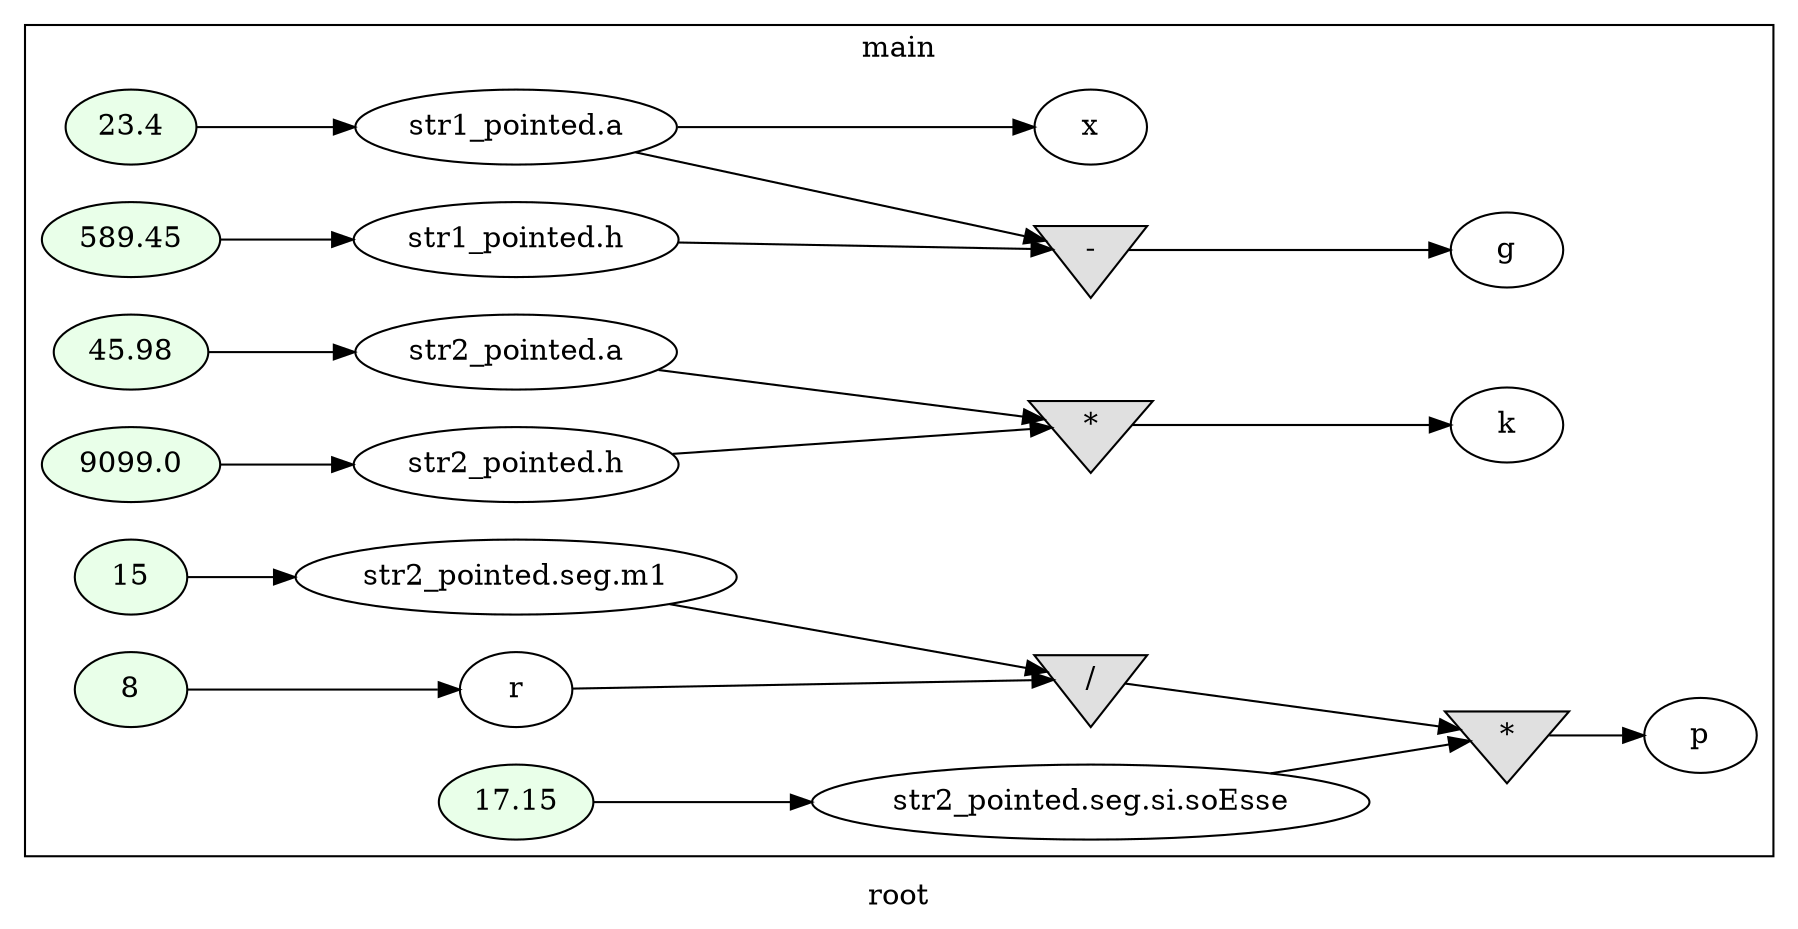 digraph G
{
rankdir=LR;
label = "root";
subgraph cluster_1 {
label = "main";
parent = "G";
startinglines = "13_22_22";
	node_000013 [ label = "23.4", style=filled, fillcolor="#E9FFE9", startinglines=28 ]
	node_000014 [ label = "str1_pointed.a", startingline=28 ]
	node_000015 [ label = "589.45", style=filled, fillcolor="#E9FFE9", startinglines=29 ]
	node_000016 [ label = "str1_pointed.h", startingline=29 ]
	node_000017 [ label = "45.98", style=filled, fillcolor="#E9FFE9", startinglines=31 ]
	node_000018 [ label = "str2_pointed.a", startingline=31 ]
	node_000019 [ label = "9099.0", style=filled, fillcolor="#E9FFE9", startinglines=32 ]
	node_000020 [ label = "str2_pointed.h", startingline=32 ]
	node_000021 [ label = "15", style=filled, fillcolor="#E9FFE9", startinglines=34 ]
	node_000022 [ label = "str2_pointed.seg.m1", startingline=34 ]
	node_000023 [ label = "17.15", style=filled, fillcolor="#E9FFE9", startinglines=35 ]
	node_000024 [ label = "str2_pointed.seg.si.soEsse", startingline=35 ]
	node_000025 [ label = "8", style=filled, fillcolor="#E9FFE9", startinglines=37 ]
	node_000026 [ label = "r", startingline=37 ]
	node_000027 [ label = "/", shape=invtriangle, style=filled, fillcolor="#E0E0E0", startinglines=38 ]
	node_000028 [ label = "*", shape=invtriangle, style=filled, fillcolor="#E0E0E0", startinglines=38 ]
	node_000029 [ label = "p", startingline=38 ]
	node_000030 [ label = "-", shape=invtriangle, style=filled, fillcolor="#E0E0E0", startinglines=40 ]
	node_000031 [ label = "g", startingline=40 ]
	node_000032 [ label = "*", shape=invtriangle, style=filled, fillcolor="#E0E0E0", startinglines=41 ]
	node_000033 [ label = "k", startingline=41 ]
	node_000034 [ label = "x", startingline=43 ]
}
	node_000013 -> node_000014
	node_000014 -> node_000030
	node_000014 -> node_000034
	node_000015 -> node_000016
	node_000016 -> node_000030
	node_000017 -> node_000018
	node_000018 -> node_000032
	node_000019 -> node_000020
	node_000020 -> node_000032
	node_000021 -> node_000022
	node_000022 -> node_000027
	node_000023 -> node_000024
	node_000024 -> node_000028
	node_000025 -> node_000026
	node_000026 -> node_000027
	node_000027 -> node_000028
	node_000028 -> node_000029
	node_000030 -> node_000031
	node_000032 -> node_000033
}

